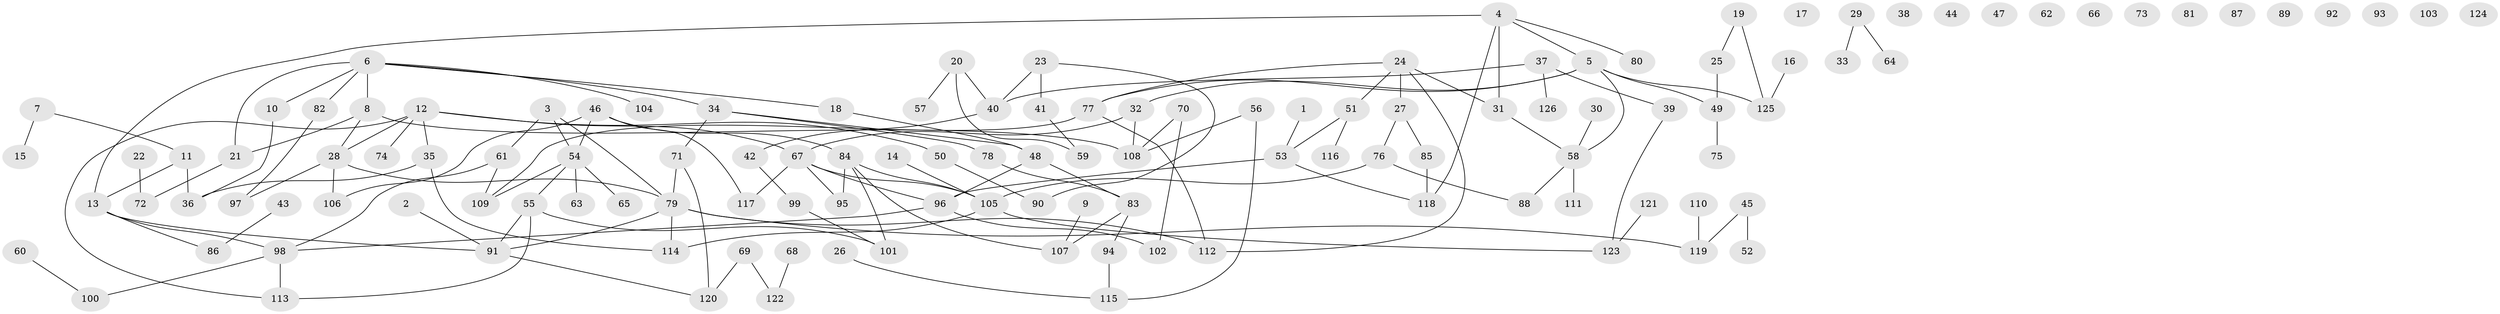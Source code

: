 // Generated by graph-tools (version 1.1) at 2025/25/03/09/25 03:25:21]
// undirected, 126 vertices, 151 edges
graph export_dot {
graph [start="1"]
  node [color=gray90,style=filled];
  1;
  2;
  3;
  4;
  5;
  6;
  7;
  8;
  9;
  10;
  11;
  12;
  13;
  14;
  15;
  16;
  17;
  18;
  19;
  20;
  21;
  22;
  23;
  24;
  25;
  26;
  27;
  28;
  29;
  30;
  31;
  32;
  33;
  34;
  35;
  36;
  37;
  38;
  39;
  40;
  41;
  42;
  43;
  44;
  45;
  46;
  47;
  48;
  49;
  50;
  51;
  52;
  53;
  54;
  55;
  56;
  57;
  58;
  59;
  60;
  61;
  62;
  63;
  64;
  65;
  66;
  67;
  68;
  69;
  70;
  71;
  72;
  73;
  74;
  75;
  76;
  77;
  78;
  79;
  80;
  81;
  82;
  83;
  84;
  85;
  86;
  87;
  88;
  89;
  90;
  91;
  92;
  93;
  94;
  95;
  96;
  97;
  98;
  99;
  100;
  101;
  102;
  103;
  104;
  105;
  106;
  107;
  108;
  109;
  110;
  111;
  112;
  113;
  114;
  115;
  116;
  117;
  118;
  119;
  120;
  121;
  122;
  123;
  124;
  125;
  126;
  1 -- 53;
  2 -- 91;
  3 -- 54;
  3 -- 61;
  3 -- 79;
  4 -- 5;
  4 -- 13;
  4 -- 31;
  4 -- 80;
  4 -- 118;
  5 -- 32;
  5 -- 49;
  5 -- 58;
  5 -- 77;
  5 -- 125;
  6 -- 8;
  6 -- 10;
  6 -- 18;
  6 -- 21;
  6 -- 34;
  6 -- 82;
  6 -- 104;
  7 -- 11;
  7 -- 15;
  8 -- 21;
  8 -- 28;
  8 -- 108;
  9 -- 107;
  10 -- 36;
  11 -- 13;
  11 -- 36;
  12 -- 28;
  12 -- 35;
  12 -- 50;
  12 -- 67;
  12 -- 74;
  12 -- 113;
  13 -- 86;
  13 -- 91;
  13 -- 98;
  14 -- 105;
  16 -- 125;
  18 -- 48;
  19 -- 25;
  19 -- 125;
  20 -- 40;
  20 -- 57;
  20 -- 59;
  21 -- 72;
  22 -- 72;
  23 -- 40;
  23 -- 41;
  23 -- 90;
  24 -- 27;
  24 -- 31;
  24 -- 51;
  24 -- 77;
  24 -- 112;
  25 -- 49;
  26 -- 115;
  27 -- 76;
  27 -- 85;
  28 -- 79;
  28 -- 97;
  28 -- 106;
  29 -- 33;
  29 -- 64;
  30 -- 58;
  31 -- 58;
  32 -- 67;
  32 -- 108;
  34 -- 48;
  34 -- 71;
  34 -- 78;
  35 -- 36;
  35 -- 114;
  37 -- 39;
  37 -- 40;
  37 -- 126;
  39 -- 123;
  40 -- 42;
  41 -- 59;
  42 -- 99;
  43 -- 86;
  45 -- 52;
  45 -- 119;
  46 -- 54;
  46 -- 84;
  46 -- 106;
  46 -- 117;
  48 -- 83;
  48 -- 96;
  49 -- 75;
  50 -- 90;
  51 -- 53;
  51 -- 116;
  53 -- 96;
  53 -- 118;
  54 -- 55;
  54 -- 63;
  54 -- 65;
  54 -- 109;
  55 -- 91;
  55 -- 101;
  55 -- 113;
  56 -- 108;
  56 -- 115;
  58 -- 88;
  58 -- 111;
  60 -- 100;
  61 -- 98;
  61 -- 109;
  67 -- 95;
  67 -- 96;
  67 -- 105;
  67 -- 117;
  68 -- 122;
  69 -- 120;
  69 -- 122;
  70 -- 102;
  70 -- 108;
  71 -- 79;
  71 -- 120;
  76 -- 88;
  76 -- 105;
  77 -- 109;
  77 -- 112;
  78 -- 83;
  79 -- 91;
  79 -- 112;
  79 -- 114;
  79 -- 119;
  82 -- 97;
  83 -- 94;
  83 -- 107;
  84 -- 95;
  84 -- 101;
  84 -- 105;
  84 -- 107;
  85 -- 118;
  91 -- 120;
  94 -- 115;
  96 -- 98;
  96 -- 102;
  98 -- 100;
  98 -- 113;
  99 -- 101;
  105 -- 114;
  105 -- 123;
  110 -- 119;
  121 -- 123;
}
